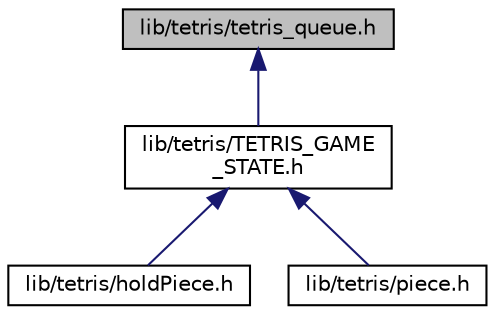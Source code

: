 digraph "lib/tetris/tetris_queue.h"
{
 // LATEX_PDF_SIZE
  edge [fontname="Helvetica",fontsize="10",labelfontname="Helvetica",labelfontsize="10"];
  node [fontname="Helvetica",fontsize="10",shape=record];
  Node1 [label="lib/tetris/tetris_queue.h",height=0.2,width=0.4,color="black", fillcolor="grey75", style="filled", fontcolor="black",tooltip="Functions and structures for managing the Tetris piece queue."];
  Node1 -> Node2 [dir="back",color="midnightblue",fontsize="10",style="solid"];
  Node2 [label="lib/tetris/TETRIS_GAME\l_STATE.h",height=0.2,width=0.4,color="black", fillcolor="white", style="filled",URL="$TETRIS__GAME__STATE_8h.html",tooltip="Structures and functions for managing the state of a Tetris game."];
  Node2 -> Node3 [dir="back",color="midnightblue",fontsize="10",style="solid"];
  Node3 [label="lib/tetris/holdPiece.h",height=0.2,width=0.4,color="black", fillcolor="white", style="filled",URL="$holdPiece_8h.html",tooltip="Interface for holding a Tetris piece."];
  Node2 -> Node4 [dir="back",color="midnightblue",fontsize="10",style="solid"];
  Node4 [label="lib/tetris/piece.h",height=0.2,width=0.4,color="black", fillcolor="white", style="filled",URL="$piece_8h.html",tooltip="Functions for Tetris piece operations and game state management."];
}
